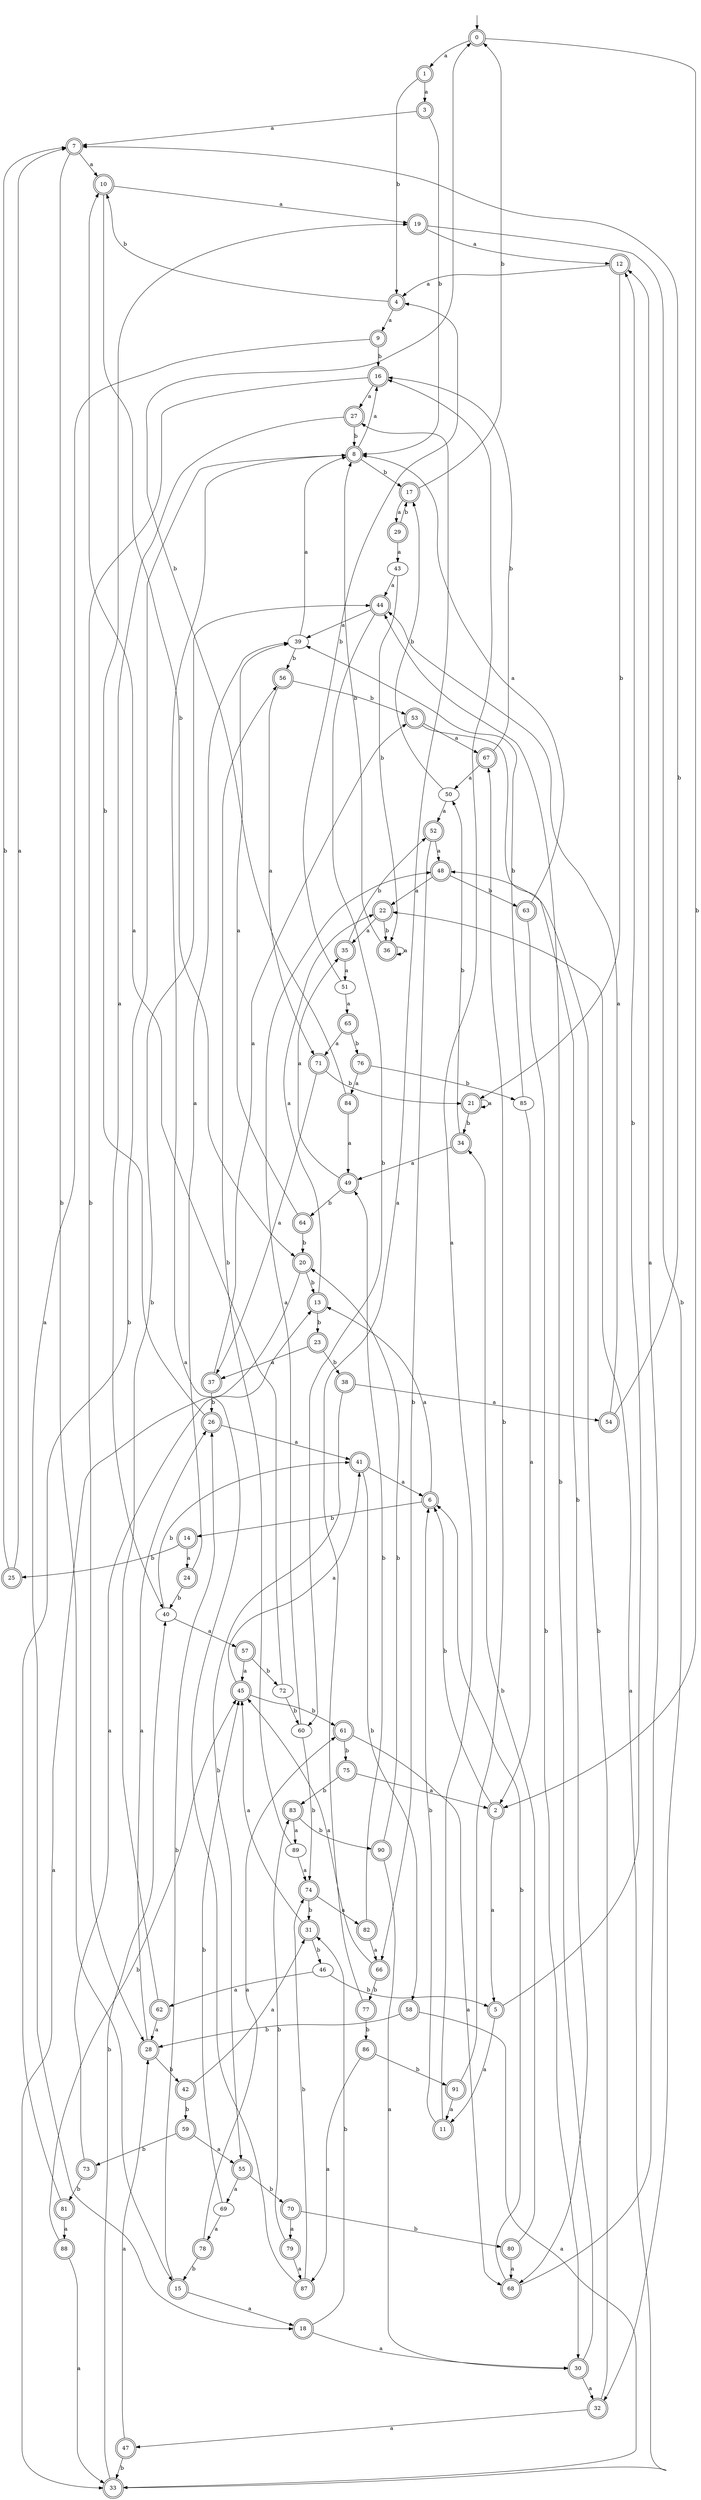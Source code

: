 digraph RandomDFA {
  __start0 [label="", shape=none];
  __start0 -> 0 [label=""];
  0 [shape=circle] [shape=doublecircle]
  0 -> 1 [label="a"]
  0 -> 2 [label="b"]
  1 [shape=doublecircle]
  1 -> 3 [label="a"]
  1 -> 4 [label="b"]
  2 [shape=doublecircle]
  2 -> 5 [label="a"]
  2 -> 6 [label="b"]
  3 [shape=doublecircle]
  3 -> 7 [label="a"]
  3 -> 8 [label="b"]
  4 [shape=doublecircle]
  4 -> 9 [label="a"]
  4 -> 10 [label="b"]
  5 [shape=doublecircle]
  5 -> 11 [label="a"]
  5 -> 12 [label="b"]
  6 [shape=doublecircle]
  6 -> 13 [label="a"]
  6 -> 14 [label="b"]
  7 [shape=doublecircle]
  7 -> 10 [label="a"]
  7 -> 15 [label="b"]
  8 [shape=doublecircle]
  8 -> 16 [label="a"]
  8 -> 17 [label="b"]
  9 [shape=doublecircle]
  9 -> 18 [label="a"]
  9 -> 16 [label="b"]
  10 [shape=doublecircle]
  10 -> 19 [label="a"]
  10 -> 20 [label="b"]
  11 [shape=doublecircle]
  11 -> 16 [label="a"]
  11 -> 6 [label="b"]
  12 [shape=doublecircle]
  12 -> 4 [label="a"]
  12 -> 21 [label="b"]
  13 [shape=doublecircle]
  13 -> 22 [label="a"]
  13 -> 23 [label="b"]
  14 [shape=doublecircle]
  14 -> 24 [label="a"]
  14 -> 25 [label="b"]
  15 [shape=doublecircle]
  15 -> 18 [label="a"]
  15 -> 26 [label="b"]
  16 [shape=doublecircle]
  16 -> 27 [label="a"]
  16 -> 28 [label="b"]
  17 [shape=doublecircle]
  17 -> 29 [label="a"]
  17 -> 0 [label="b"]
  18 [shape=doublecircle]
  18 -> 30 [label="a"]
  18 -> 31 [label="b"]
  19 [shape=doublecircle]
  19 -> 12 [label="a"]
  19 -> 32 [label="b"]
  20 [shape=doublecircle]
  20 -> 33 [label="a"]
  20 -> 13 [label="b"]
  21 [shape=doublecircle]
  21 -> 21 [label="a"]
  21 -> 34 [label="b"]
  22 [shape=doublecircle]
  22 -> 35 [label="a"]
  22 -> 36 [label="b"]
  23 [shape=doublecircle]
  23 -> 37 [label="a"]
  23 -> 38 [label="b"]
  24 [shape=doublecircle]
  24 -> 39 [label="a"]
  24 -> 40 [label="b"]
  25 [shape=doublecircle]
  25 -> 7 [label="a"]
  25 -> 7 [label="b"]
  26 [shape=doublecircle]
  26 -> 41 [label="a"]
  26 -> 19 [label="b"]
  27 [shape=doublecircle]
  27 -> 40 [label="a"]
  27 -> 8 [label="b"]
  28 [shape=doublecircle]
  28 -> 26 [label="a"]
  28 -> 42 [label="b"]
  29 [shape=doublecircle]
  29 -> 43 [label="a"]
  29 -> 17 [label="b"]
  30 [shape=doublecircle]
  30 -> 32 [label="a"]
  30 -> 44 [label="b"]
  31 [shape=doublecircle]
  31 -> 45 [label="a"]
  31 -> 46 [label="b"]
  32 [shape=doublecircle]
  32 -> 47 [label="a"]
  32 -> 48 [label="b"]
  33 [shape=doublecircle]
  33 -> 22 [label="a"]
  33 -> 40 [label="b"]
  34 [shape=doublecircle]
  34 -> 49 [label="a"]
  34 -> 50 [label="b"]
  35 [shape=doublecircle]
  35 -> 51 [label="a"]
  35 -> 52 [label="b"]
  36 [shape=doublecircle]
  36 -> 36 [label="a"]
  36 -> 8 [label="b"]
  37 [shape=doublecircle]
  37 -> 53 [label="a"]
  37 -> 26 [label="b"]
  38 [shape=doublecircle]
  38 -> 54 [label="a"]
  38 -> 55 [label="b"]
  39
  39 -> 8 [label="a"]
  39 -> 56 [label="b"]
  40
  40 -> 57 [label="a"]
  40 -> 41 [label="b"]
  41 [shape=doublecircle]
  41 -> 6 [label="a"]
  41 -> 58 [label="b"]
  42 [shape=doublecircle]
  42 -> 31 [label="a"]
  42 -> 59 [label="b"]
  43
  43 -> 44 [label="a"]
  43 -> 36 [label="b"]
  44 [shape=doublecircle]
  44 -> 39 [label="a"]
  44 -> 60 [label="b"]
  45 [shape=doublecircle]
  45 -> 41 [label="a"]
  45 -> 61 [label="b"]
  46
  46 -> 62 [label="a"]
  46 -> 5 [label="b"]
  47 [shape=doublecircle]
  47 -> 28 [label="a"]
  47 -> 33 [label="b"]
  48 [shape=doublecircle]
  48 -> 22 [label="a"]
  48 -> 63 [label="b"]
  49 [shape=doublecircle]
  49 -> 35 [label="a"]
  49 -> 64 [label="b"]
  50
  50 -> 52 [label="a"]
  50 -> 17 [label="b"]
  51
  51 -> 65 [label="a"]
  51 -> 4 [label="b"]
  52 [shape=doublecircle]
  52 -> 48 [label="a"]
  52 -> 66 [label="b"]
  53 [shape=doublecircle]
  53 -> 67 [label="a"]
  53 -> 68 [label="b"]
  54 [shape=doublecircle]
  54 -> 44 [label="a"]
  54 -> 7 [label="b"]
  55 [shape=doublecircle]
  55 -> 69 [label="a"]
  55 -> 70 [label="b"]
  56 [shape=doublecircle]
  56 -> 71 [label="a"]
  56 -> 53 [label="b"]
  57 [shape=doublecircle]
  57 -> 45 [label="a"]
  57 -> 72 [label="b"]
  58 [shape=doublecircle]
  58 -> 33 [label="a"]
  58 -> 28 [label="b"]
  59 [shape=doublecircle]
  59 -> 55 [label="a"]
  59 -> 73 [label="b"]
  60
  60 -> 48 [label="a"]
  60 -> 74 [label="b"]
  61 [shape=doublecircle]
  61 -> 68 [label="a"]
  61 -> 75 [label="b"]
  62 [shape=doublecircle]
  62 -> 28 [label="a"]
  62 -> 44 [label="b"]
  63 [shape=doublecircle]
  63 -> 8 [label="a"]
  63 -> 30 [label="b"]
  64 [shape=doublecircle]
  64 -> 39 [label="a"]
  64 -> 20 [label="b"]
  65 [shape=doublecircle]
  65 -> 71 [label="a"]
  65 -> 76 [label="b"]
  66 [shape=doublecircle]
  66 -> 45 [label="a"]
  66 -> 77 [label="b"]
  67 [shape=doublecircle]
  67 -> 50 [label="a"]
  67 -> 16 [label="b"]
  68 [shape=doublecircle]
  68 -> 12 [label="a"]
  68 -> 6 [label="b"]
  69
  69 -> 78 [label="a"]
  69 -> 45 [label="b"]
  70 [shape=doublecircle]
  70 -> 79 [label="a"]
  70 -> 80 [label="b"]
  71 [shape=doublecircle]
  71 -> 37 [label="a"]
  71 -> 21 [label="b"]
  72
  72 -> 10 [label="a"]
  72 -> 60 [label="b"]
  73 [shape=doublecircle]
  73 -> 13 [label="a"]
  73 -> 81 [label="b"]
  74 [shape=doublecircle]
  74 -> 82 [label="a"]
  74 -> 31 [label="b"]
  75 [shape=doublecircle]
  75 -> 2 [label="a"]
  75 -> 83 [label="b"]
  76 [shape=doublecircle]
  76 -> 84 [label="a"]
  76 -> 85 [label="b"]
  77 [shape=doublecircle]
  77 -> 27 [label="a"]
  77 -> 86 [label="b"]
  78 [shape=doublecircle]
  78 -> 61 [label="a"]
  78 -> 15 [label="b"]
  79 [shape=doublecircle]
  79 -> 87 [label="a"]
  79 -> 83 [label="b"]
  80 [shape=doublecircle]
  80 -> 68 [label="a"]
  80 -> 34 [label="b"]
  81 [shape=doublecircle]
  81 -> 88 [label="a"]
  81 -> 8 [label="b"]
  82 [shape=doublecircle]
  82 -> 66 [label="a"]
  82 -> 49 [label="b"]
  83 [shape=doublecircle]
  83 -> 89 [label="a"]
  83 -> 90 [label="b"]
  84 [shape=doublecircle]
  84 -> 49 [label="a"]
  84 -> 0 [label="b"]
  85
  85 -> 2 [label="a"]
  85 -> 39 [label="b"]
  86 [shape=doublecircle]
  86 -> 87 [label="a"]
  86 -> 91 [label="b"]
  87 [shape=doublecircle]
  87 -> 8 [label="a"]
  87 -> 74 [label="b"]
  88 [shape=doublecircle]
  88 -> 33 [label="a"]
  88 -> 45 [label="b"]
  89
  89 -> 74 [label="a"]
  89 -> 56 [label="b"]
  90 [shape=doublecircle]
  90 -> 30 [label="a"]
  90 -> 20 [label="b"]
  91 [shape=doublecircle]
  91 -> 11 [label="a"]
  91 -> 67 [label="b"]
}
